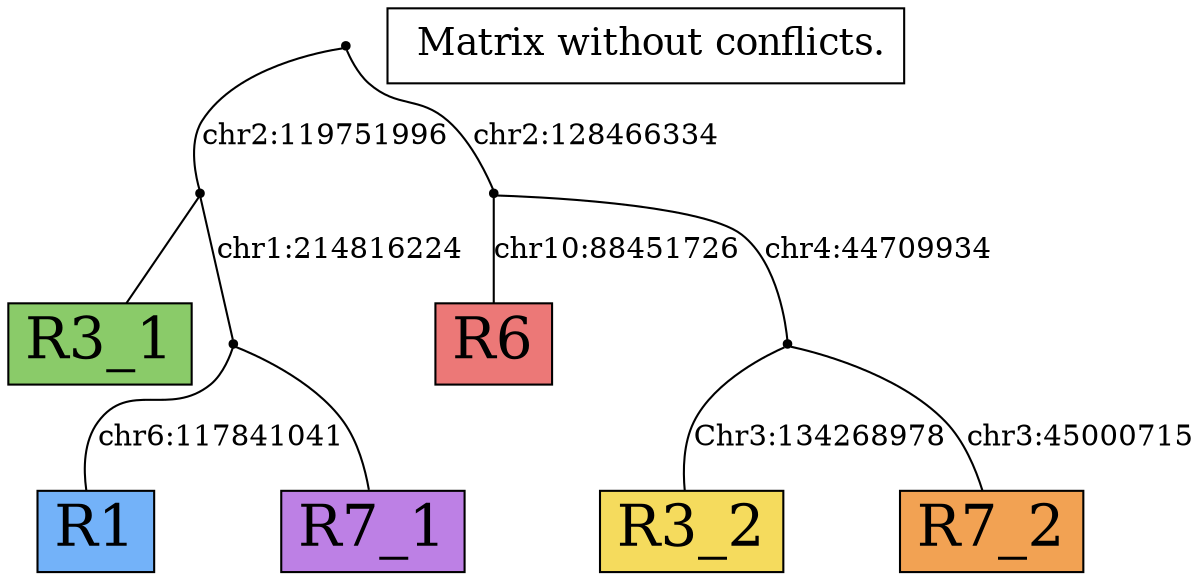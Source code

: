 digraph {
R1[label="R1",shape=box,style=filled,fontsize=28,fillcolor="#73B2F9"];
R6[label="R6",shape=box,style=filled,fontsize=28,fillcolor="#EC7877"];
R3_1[label="R3_1",shape=box,style=filled,fontsize=28,fillcolor="#8ACB69"];
R3_2[label="R3_2",shape=box,style=filled,fontsize=28,fillcolor="#F5DB5D"];
R7_1[label="R7_1",shape=box,style=filled,fontsize=28,fillcolor="#BD80E5"];
R7_2[label="R7_2",shape=box,style=filled,fontsize=28,fillcolor="#F2A253"];
legend[label=" Matrix without conflicts.",shape = box,fontsize=18];
Int1[shape=point,style=filled,fillcolor=black,label=""];
Int1 -> R3_2[arrowhead=none, label="Chr3:134268978"];
Int1 -> R7_2[arrowhead=none, label="chr3:45000715"];
Int2[shape=point,style=filled,fillcolor=black,label=""];
Int2 -> R1[arrowhead=none, label="chr6:117841041"];
Int2 -> R7_1[arrowhead=none, label=""];
Int3[shape=point,style=filled,fillcolor=black,label=""];
Int3 -> R3_1[arrowhead=none, label=""];
Int3 -> Int2[arrowhead=none, label="chr1:214816224"];
Int4[shape=point,style=filled,fillcolor=black,label=""];
Int4 -> R6[arrowhead=none, label="chr10:88451726"];
Int4 -> Int1[arrowhead=none, label="chr4:44709934"];
Int5[shape=point,style=filled,fillcolor=black,label=""];
Int5 -> Int3[arrowhead=none, label="chr2:119751996"];
Int5 -> Int4[arrowhead=none, label="chr2:128466334"];
}